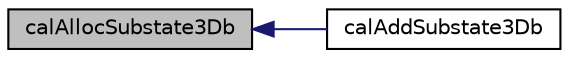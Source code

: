 digraph "calAllocSubstate3Db"
{
  edge [fontname="Helvetica",fontsize="10",labelfontname="Helvetica",labelfontsize="10"];
  node [fontname="Helvetica",fontsize="10",shape=record];
  rankdir="LR";
  Node1 [label="calAllocSubstate3Db",height=0.2,width=0.4,color="black", fillcolor="grey75", style="filled" fontcolor="black"];
  Node1 -> Node2 [dir="back",color="midnightblue",fontsize="10",style="solid",fontname="Helvetica"];
  Node2 [label="calAddSubstate3Db",height=0.2,width=0.4,color="black", fillcolor="white", style="filled",URL="$cal3_d_8h.html#accdc2014dfad040a74c37210dfe584b8",tooltip="Creates and adds a new byte substate to CALModel3D::pQb_array and return a pointer to it..."];
}
